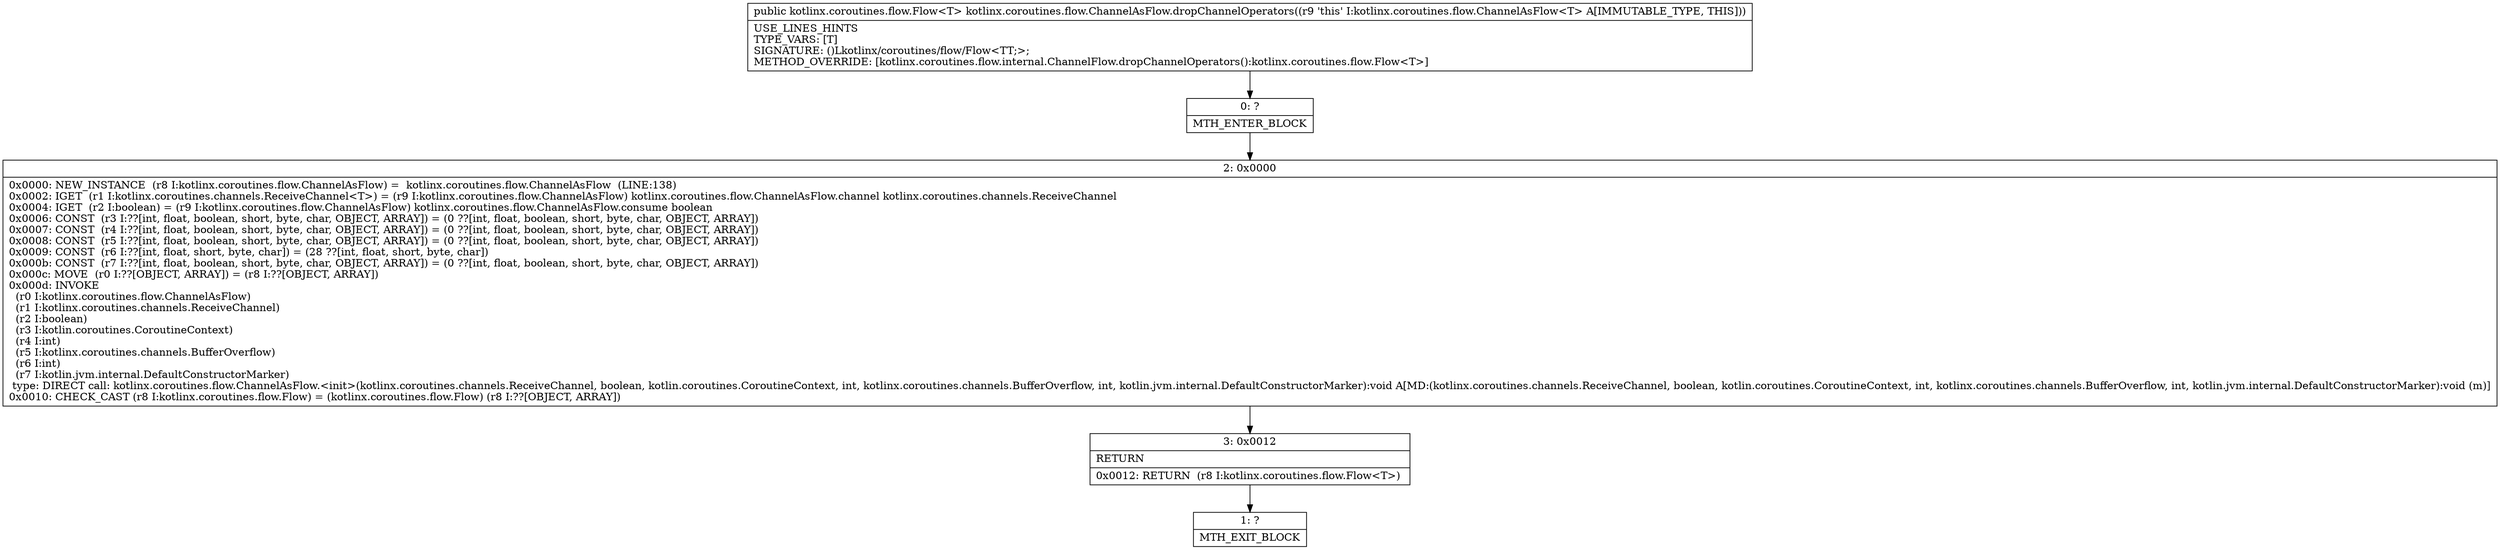 digraph "CFG forkotlinx.coroutines.flow.ChannelAsFlow.dropChannelOperators()Lkotlinx\/coroutines\/flow\/Flow;" {
Node_0 [shape=record,label="{0\:\ ?|MTH_ENTER_BLOCK\l}"];
Node_2 [shape=record,label="{2\:\ 0x0000|0x0000: NEW_INSTANCE  (r8 I:kotlinx.coroutines.flow.ChannelAsFlow) =  kotlinx.coroutines.flow.ChannelAsFlow  (LINE:138)\l0x0002: IGET  (r1 I:kotlinx.coroutines.channels.ReceiveChannel\<T\>) = (r9 I:kotlinx.coroutines.flow.ChannelAsFlow) kotlinx.coroutines.flow.ChannelAsFlow.channel kotlinx.coroutines.channels.ReceiveChannel \l0x0004: IGET  (r2 I:boolean) = (r9 I:kotlinx.coroutines.flow.ChannelAsFlow) kotlinx.coroutines.flow.ChannelAsFlow.consume boolean \l0x0006: CONST  (r3 I:??[int, float, boolean, short, byte, char, OBJECT, ARRAY]) = (0 ??[int, float, boolean, short, byte, char, OBJECT, ARRAY]) \l0x0007: CONST  (r4 I:??[int, float, boolean, short, byte, char, OBJECT, ARRAY]) = (0 ??[int, float, boolean, short, byte, char, OBJECT, ARRAY]) \l0x0008: CONST  (r5 I:??[int, float, boolean, short, byte, char, OBJECT, ARRAY]) = (0 ??[int, float, boolean, short, byte, char, OBJECT, ARRAY]) \l0x0009: CONST  (r6 I:??[int, float, short, byte, char]) = (28 ??[int, float, short, byte, char]) \l0x000b: CONST  (r7 I:??[int, float, boolean, short, byte, char, OBJECT, ARRAY]) = (0 ??[int, float, boolean, short, byte, char, OBJECT, ARRAY]) \l0x000c: MOVE  (r0 I:??[OBJECT, ARRAY]) = (r8 I:??[OBJECT, ARRAY]) \l0x000d: INVOKE  \l  (r0 I:kotlinx.coroutines.flow.ChannelAsFlow)\l  (r1 I:kotlinx.coroutines.channels.ReceiveChannel)\l  (r2 I:boolean)\l  (r3 I:kotlin.coroutines.CoroutineContext)\l  (r4 I:int)\l  (r5 I:kotlinx.coroutines.channels.BufferOverflow)\l  (r6 I:int)\l  (r7 I:kotlin.jvm.internal.DefaultConstructorMarker)\l type: DIRECT call: kotlinx.coroutines.flow.ChannelAsFlow.\<init\>(kotlinx.coroutines.channels.ReceiveChannel, boolean, kotlin.coroutines.CoroutineContext, int, kotlinx.coroutines.channels.BufferOverflow, int, kotlin.jvm.internal.DefaultConstructorMarker):void A[MD:(kotlinx.coroutines.channels.ReceiveChannel, boolean, kotlin.coroutines.CoroutineContext, int, kotlinx.coroutines.channels.BufferOverflow, int, kotlin.jvm.internal.DefaultConstructorMarker):void (m)]\l0x0010: CHECK_CAST (r8 I:kotlinx.coroutines.flow.Flow) = (kotlinx.coroutines.flow.Flow) (r8 I:??[OBJECT, ARRAY]) \l}"];
Node_3 [shape=record,label="{3\:\ 0x0012|RETURN\l|0x0012: RETURN  (r8 I:kotlinx.coroutines.flow.Flow\<T\>) \l}"];
Node_1 [shape=record,label="{1\:\ ?|MTH_EXIT_BLOCK\l}"];
MethodNode[shape=record,label="{public kotlinx.coroutines.flow.Flow\<T\> kotlinx.coroutines.flow.ChannelAsFlow.dropChannelOperators((r9 'this' I:kotlinx.coroutines.flow.ChannelAsFlow\<T\> A[IMMUTABLE_TYPE, THIS]))  | USE_LINES_HINTS\lTYPE_VARS: [T]\lSIGNATURE: ()Lkotlinx\/coroutines\/flow\/Flow\<TT;\>;\lMETHOD_OVERRIDE: [kotlinx.coroutines.flow.internal.ChannelFlow.dropChannelOperators():kotlinx.coroutines.flow.Flow\<T\>]\l}"];
MethodNode -> Node_0;Node_0 -> Node_2;
Node_2 -> Node_3;
Node_3 -> Node_1;
}

